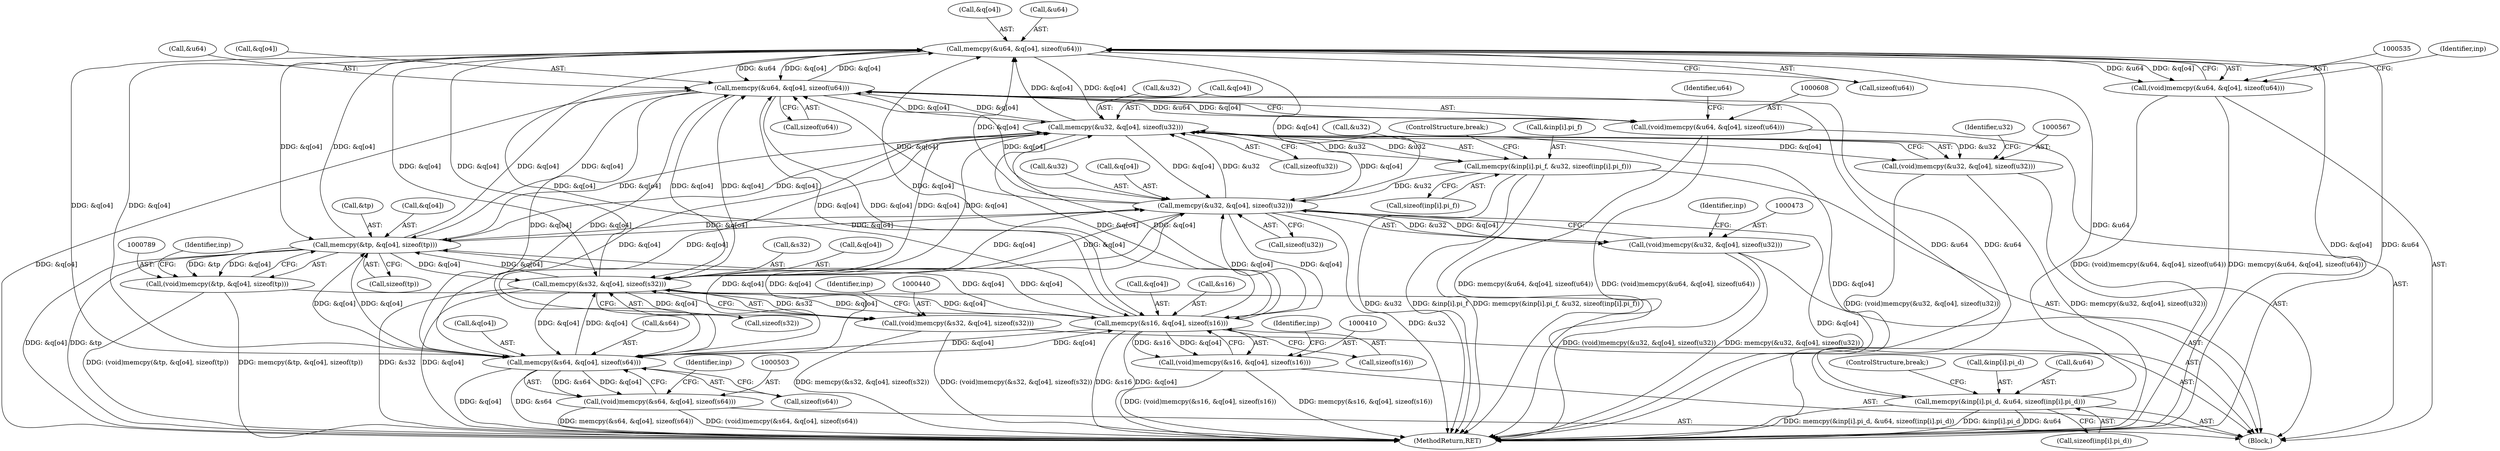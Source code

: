 digraph "0_file_1aec04dbf8a24b8a6ba64c4f74efa0628e36db0b@API" {
"1000536" [label="(Call,memcpy(&u64, &q[o4], sizeof(u64)))"];
"1000624" [label="(Call,memcpy(&inp[i].pi_d, &u64, sizeof(inp[i].pi_d)))"];
"1000609" [label="(Call,memcpy(&u64, &q[o4], sizeof(u64)))"];
"1000536" [label="(Call,memcpy(&u64, &q[o4], sizeof(u64)))"];
"1000568" [label="(Call,memcpy(&u32, &q[o4], sizeof(u32)))"];
"1000581" [label="(Call,memcpy(&inp[i].pi_f, &u32, sizeof(inp[i].pi_f)))"];
"1000474" [label="(Call,memcpy(&u32, &q[o4], sizeof(u32)))"];
"1000790" [label="(Call,memcpy(&tp, &q[o4], sizeof(tp)))"];
"1000504" [label="(Call,memcpy(&s64, &q[o4], sizeof(s64)))"];
"1000411" [label="(Call,memcpy(&s16, &q[o4], sizeof(s16)))"];
"1000441" [label="(Call,memcpy(&s32, &q[o4], sizeof(s32)))"];
"1000409" [label="(Call,(void)memcpy(&s16, &q[o4], sizeof(s16)))"];
"1000439" [label="(Call,(void)memcpy(&s32, &q[o4], sizeof(s32)))"];
"1000472" [label="(Call,(void)memcpy(&u32, &q[o4], sizeof(u32)))"];
"1000502" [label="(Call,(void)memcpy(&s64, &q[o4], sizeof(s64)))"];
"1000534" [label="(Call,(void)memcpy(&u64, &q[o4], sizeof(u64)))"];
"1000566" [label="(Call,(void)memcpy(&u32, &q[o4], sizeof(u32)))"];
"1000607" [label="(Call,(void)memcpy(&u64, &q[o4], sizeof(u64)))"];
"1000788" [label="(Call,(void)memcpy(&tp, &q[o4], sizeof(tp)))"];
"1000841" [label="(MethodReturn,RET)"];
"1000439" [label="(Call,(void)memcpy(&s32, &q[o4], sizeof(s32)))"];
"1000539" [label="(Call,&q[o4])"];
"1000504" [label="(Call,memcpy(&s64, &q[o4], sizeof(s64)))"];
"1000448" [label="(Call,sizeof(s32))"];
"1000442" [label="(Call,&s32)"];
"1000590" [label="(Call,sizeof(inp[i].pi_f))"];
"1000581" [label="(Call,memcpy(&inp[i].pi_f, &u32, sizeof(inp[i].pi_f)))"];
"1000537" [label="(Call,&u64)"];
"1000797" [label="(Call,sizeof(tp))"];
"1000612" [label="(Call,&q[o4])"];
"1000444" [label="(Call,&q[o4])"];
"1000453" [label="(Identifier,inp)"];
"1000414" [label="(Call,&q[o4])"];
"1000534" [label="(Call,(void)memcpy(&u64, &q[o4], sizeof(u64)))"];
"1000475" [label="(Call,&u32)"];
"1000790" [label="(Call,memcpy(&tp, &q[o4], sizeof(tp)))"];
"1000639" [label="(ControlStructure,break;)"];
"1000481" [label="(Call,sizeof(u32))"];
"1000409" [label="(Call,(void)memcpy(&s16, &q[o4], sizeof(s16)))"];
"1000412" [label="(Call,&s16)"];
"1000609" [label="(Call,memcpy(&u64, &q[o4], sizeof(u64)))"];
"1000625" [label="(Call,&inp[i].pi_d)"];
"1000472" [label="(Call,(void)memcpy(&u32, &q[o4], sizeof(u32)))"];
"1000516" [label="(Identifier,inp)"];
"1000486" [label="(Identifier,inp)"];
"1000616" [label="(Call,sizeof(u64))"];
"1000505" [label="(Call,&s64)"];
"1000536" [label="(Call,memcpy(&u64, &q[o4], sizeof(u64)))"];
"1000441" [label="(Call,memcpy(&s32, &q[o4], sizeof(s32)))"];
"1000395" [label="(Block,)"];
"1000507" [label="(Call,&q[o4])"];
"1000610" [label="(Call,&u64)"];
"1000477" [label="(Call,&q[o4])"];
"1000791" [label="(Call,&tp)"];
"1000423" [label="(Identifier,inp)"];
"1000588" [label="(Call,&u32)"];
"1000607" [label="(Call,(void)memcpy(&u64, &q[o4], sizeof(u64)))"];
"1000502" [label="(Call,(void)memcpy(&s64, &q[o4], sizeof(s64)))"];
"1000411" [label="(Call,memcpy(&s16, &q[o4], sizeof(s16)))"];
"1000596" [label="(ControlStructure,break;)"];
"1000511" [label="(Call,sizeof(s64))"];
"1000548" [label="(Identifier,inp)"];
"1000474" [label="(Call,memcpy(&u32, &q[o4], sizeof(u32)))"];
"1000418" [label="(Call,sizeof(s16))"];
"1000578" [label="(Identifier,u32)"];
"1000788" [label="(Call,(void)memcpy(&tp, &q[o4], sizeof(tp)))"];
"1000619" [label="(Identifier,u64)"];
"1000802" [label="(Identifier,inp)"];
"1000582" [label="(Call,&inp[i].pi_f)"];
"1000566" [label="(Call,(void)memcpy(&u32, &q[o4], sizeof(u32)))"];
"1000575" [label="(Call,sizeof(u32))"];
"1000624" [label="(Call,memcpy(&inp[i].pi_d, &u64, sizeof(inp[i].pi_d)))"];
"1000569" [label="(Call,&u32)"];
"1000633" [label="(Call,sizeof(inp[i].pi_d))"];
"1000543" [label="(Call,sizeof(u64))"];
"1000571" [label="(Call,&q[o4])"];
"1000793" [label="(Call,&q[o4])"];
"1000631" [label="(Call,&u64)"];
"1000568" [label="(Call,memcpy(&u32, &q[o4], sizeof(u32)))"];
"1000536" -> "1000534"  [label="AST: "];
"1000536" -> "1000543"  [label="CFG: "];
"1000537" -> "1000536"  [label="AST: "];
"1000539" -> "1000536"  [label="AST: "];
"1000543" -> "1000536"  [label="AST: "];
"1000534" -> "1000536"  [label="CFG: "];
"1000536" -> "1000841"  [label="DDG: &q[o4]"];
"1000536" -> "1000841"  [label="DDG: &u64"];
"1000536" -> "1000411"  [label="DDG: &q[o4]"];
"1000536" -> "1000441"  [label="DDG: &q[o4]"];
"1000536" -> "1000474"  [label="DDG: &q[o4]"];
"1000536" -> "1000504"  [label="DDG: &q[o4]"];
"1000536" -> "1000534"  [label="DDG: &u64"];
"1000536" -> "1000534"  [label="DDG: &q[o4]"];
"1000624" -> "1000536"  [label="DDG: &u64"];
"1000568" -> "1000536"  [label="DDG: &q[o4]"];
"1000790" -> "1000536"  [label="DDG: &q[o4]"];
"1000504" -> "1000536"  [label="DDG: &q[o4]"];
"1000411" -> "1000536"  [label="DDG: &q[o4]"];
"1000474" -> "1000536"  [label="DDG: &q[o4]"];
"1000609" -> "1000536"  [label="DDG: &q[o4]"];
"1000441" -> "1000536"  [label="DDG: &q[o4]"];
"1000536" -> "1000568"  [label="DDG: &q[o4]"];
"1000536" -> "1000609"  [label="DDG: &u64"];
"1000536" -> "1000609"  [label="DDG: &q[o4]"];
"1000536" -> "1000790"  [label="DDG: &q[o4]"];
"1000624" -> "1000395"  [label="AST: "];
"1000624" -> "1000633"  [label="CFG: "];
"1000625" -> "1000624"  [label="AST: "];
"1000631" -> "1000624"  [label="AST: "];
"1000633" -> "1000624"  [label="AST: "];
"1000639" -> "1000624"  [label="CFG: "];
"1000624" -> "1000841"  [label="DDG: &u64"];
"1000624" -> "1000841"  [label="DDG: memcpy(&inp[i].pi_d, &u64, sizeof(inp[i].pi_d))"];
"1000624" -> "1000841"  [label="DDG: &inp[i].pi_d"];
"1000624" -> "1000609"  [label="DDG: &u64"];
"1000609" -> "1000624"  [label="DDG: &u64"];
"1000609" -> "1000607"  [label="AST: "];
"1000609" -> "1000616"  [label="CFG: "];
"1000610" -> "1000609"  [label="AST: "];
"1000612" -> "1000609"  [label="AST: "];
"1000616" -> "1000609"  [label="AST: "];
"1000607" -> "1000609"  [label="CFG: "];
"1000609" -> "1000841"  [label="DDG: &q[o4]"];
"1000609" -> "1000411"  [label="DDG: &q[o4]"];
"1000609" -> "1000441"  [label="DDG: &q[o4]"];
"1000609" -> "1000474"  [label="DDG: &q[o4]"];
"1000609" -> "1000504"  [label="DDG: &q[o4]"];
"1000609" -> "1000568"  [label="DDG: &q[o4]"];
"1000609" -> "1000607"  [label="DDG: &u64"];
"1000609" -> "1000607"  [label="DDG: &q[o4]"];
"1000568" -> "1000609"  [label="DDG: &q[o4]"];
"1000790" -> "1000609"  [label="DDG: &q[o4]"];
"1000504" -> "1000609"  [label="DDG: &q[o4]"];
"1000411" -> "1000609"  [label="DDG: &q[o4]"];
"1000474" -> "1000609"  [label="DDG: &q[o4]"];
"1000441" -> "1000609"  [label="DDG: &q[o4]"];
"1000609" -> "1000790"  [label="DDG: &q[o4]"];
"1000568" -> "1000566"  [label="AST: "];
"1000568" -> "1000575"  [label="CFG: "];
"1000569" -> "1000568"  [label="AST: "];
"1000571" -> "1000568"  [label="AST: "];
"1000575" -> "1000568"  [label="AST: "];
"1000566" -> "1000568"  [label="CFG: "];
"1000568" -> "1000841"  [label="DDG: &q[o4]"];
"1000568" -> "1000411"  [label="DDG: &q[o4]"];
"1000568" -> "1000441"  [label="DDG: &q[o4]"];
"1000568" -> "1000474"  [label="DDG: &q[o4]"];
"1000568" -> "1000504"  [label="DDG: &q[o4]"];
"1000568" -> "1000566"  [label="DDG: &u32"];
"1000568" -> "1000566"  [label="DDG: &q[o4]"];
"1000581" -> "1000568"  [label="DDG: &u32"];
"1000474" -> "1000568"  [label="DDG: &u32"];
"1000474" -> "1000568"  [label="DDG: &q[o4]"];
"1000790" -> "1000568"  [label="DDG: &q[o4]"];
"1000504" -> "1000568"  [label="DDG: &q[o4]"];
"1000411" -> "1000568"  [label="DDG: &q[o4]"];
"1000441" -> "1000568"  [label="DDG: &q[o4]"];
"1000568" -> "1000581"  [label="DDG: &u32"];
"1000568" -> "1000790"  [label="DDG: &q[o4]"];
"1000581" -> "1000395"  [label="AST: "];
"1000581" -> "1000590"  [label="CFG: "];
"1000582" -> "1000581"  [label="AST: "];
"1000588" -> "1000581"  [label="AST: "];
"1000590" -> "1000581"  [label="AST: "];
"1000596" -> "1000581"  [label="CFG: "];
"1000581" -> "1000841"  [label="DDG: &u32"];
"1000581" -> "1000841"  [label="DDG: &inp[i].pi_f"];
"1000581" -> "1000841"  [label="DDG: memcpy(&inp[i].pi_f, &u32, sizeof(inp[i].pi_f))"];
"1000581" -> "1000474"  [label="DDG: &u32"];
"1000474" -> "1000472"  [label="AST: "];
"1000474" -> "1000481"  [label="CFG: "];
"1000475" -> "1000474"  [label="AST: "];
"1000477" -> "1000474"  [label="AST: "];
"1000481" -> "1000474"  [label="AST: "];
"1000472" -> "1000474"  [label="CFG: "];
"1000474" -> "1000841"  [label="DDG: &q[o4]"];
"1000474" -> "1000841"  [label="DDG: &u32"];
"1000474" -> "1000411"  [label="DDG: &q[o4]"];
"1000474" -> "1000441"  [label="DDG: &q[o4]"];
"1000474" -> "1000472"  [label="DDG: &u32"];
"1000474" -> "1000472"  [label="DDG: &q[o4]"];
"1000790" -> "1000474"  [label="DDG: &q[o4]"];
"1000504" -> "1000474"  [label="DDG: &q[o4]"];
"1000411" -> "1000474"  [label="DDG: &q[o4]"];
"1000441" -> "1000474"  [label="DDG: &q[o4]"];
"1000474" -> "1000504"  [label="DDG: &q[o4]"];
"1000474" -> "1000790"  [label="DDG: &q[o4]"];
"1000790" -> "1000788"  [label="AST: "];
"1000790" -> "1000797"  [label="CFG: "];
"1000791" -> "1000790"  [label="AST: "];
"1000793" -> "1000790"  [label="AST: "];
"1000797" -> "1000790"  [label="AST: "];
"1000788" -> "1000790"  [label="CFG: "];
"1000790" -> "1000841"  [label="DDG: &tp"];
"1000790" -> "1000841"  [label="DDG: &q[o4]"];
"1000790" -> "1000411"  [label="DDG: &q[o4]"];
"1000790" -> "1000441"  [label="DDG: &q[o4]"];
"1000790" -> "1000504"  [label="DDG: &q[o4]"];
"1000790" -> "1000788"  [label="DDG: &tp"];
"1000790" -> "1000788"  [label="DDG: &q[o4]"];
"1000504" -> "1000790"  [label="DDG: &q[o4]"];
"1000411" -> "1000790"  [label="DDG: &q[o4]"];
"1000441" -> "1000790"  [label="DDG: &q[o4]"];
"1000504" -> "1000502"  [label="AST: "];
"1000504" -> "1000511"  [label="CFG: "];
"1000505" -> "1000504"  [label="AST: "];
"1000507" -> "1000504"  [label="AST: "];
"1000511" -> "1000504"  [label="AST: "];
"1000502" -> "1000504"  [label="CFG: "];
"1000504" -> "1000841"  [label="DDG: &q[o4]"];
"1000504" -> "1000841"  [label="DDG: &s64"];
"1000504" -> "1000411"  [label="DDG: &q[o4]"];
"1000504" -> "1000441"  [label="DDG: &q[o4]"];
"1000504" -> "1000502"  [label="DDG: &s64"];
"1000504" -> "1000502"  [label="DDG: &q[o4]"];
"1000411" -> "1000504"  [label="DDG: &q[o4]"];
"1000441" -> "1000504"  [label="DDG: &q[o4]"];
"1000411" -> "1000409"  [label="AST: "];
"1000411" -> "1000418"  [label="CFG: "];
"1000412" -> "1000411"  [label="AST: "];
"1000414" -> "1000411"  [label="AST: "];
"1000418" -> "1000411"  [label="AST: "];
"1000409" -> "1000411"  [label="CFG: "];
"1000411" -> "1000841"  [label="DDG: &s16"];
"1000411" -> "1000841"  [label="DDG: &q[o4]"];
"1000411" -> "1000409"  [label="DDG: &s16"];
"1000411" -> "1000409"  [label="DDG: &q[o4]"];
"1000441" -> "1000411"  [label="DDG: &q[o4]"];
"1000411" -> "1000441"  [label="DDG: &q[o4]"];
"1000441" -> "1000439"  [label="AST: "];
"1000441" -> "1000448"  [label="CFG: "];
"1000442" -> "1000441"  [label="AST: "];
"1000444" -> "1000441"  [label="AST: "];
"1000448" -> "1000441"  [label="AST: "];
"1000439" -> "1000441"  [label="CFG: "];
"1000441" -> "1000841"  [label="DDG: &s32"];
"1000441" -> "1000841"  [label="DDG: &q[o4]"];
"1000441" -> "1000439"  [label="DDG: &s32"];
"1000441" -> "1000439"  [label="DDG: &q[o4]"];
"1000409" -> "1000395"  [label="AST: "];
"1000410" -> "1000409"  [label="AST: "];
"1000423" -> "1000409"  [label="CFG: "];
"1000409" -> "1000841"  [label="DDG: memcpy(&s16, &q[o4], sizeof(s16))"];
"1000409" -> "1000841"  [label="DDG: (void)memcpy(&s16, &q[o4], sizeof(s16))"];
"1000439" -> "1000395"  [label="AST: "];
"1000440" -> "1000439"  [label="AST: "];
"1000453" -> "1000439"  [label="CFG: "];
"1000439" -> "1000841"  [label="DDG: memcpy(&s32, &q[o4], sizeof(s32))"];
"1000439" -> "1000841"  [label="DDG: (void)memcpy(&s32, &q[o4], sizeof(s32))"];
"1000472" -> "1000395"  [label="AST: "];
"1000473" -> "1000472"  [label="AST: "];
"1000486" -> "1000472"  [label="CFG: "];
"1000472" -> "1000841"  [label="DDG: (void)memcpy(&u32, &q[o4], sizeof(u32))"];
"1000472" -> "1000841"  [label="DDG: memcpy(&u32, &q[o4], sizeof(u32))"];
"1000502" -> "1000395"  [label="AST: "];
"1000503" -> "1000502"  [label="AST: "];
"1000516" -> "1000502"  [label="CFG: "];
"1000502" -> "1000841"  [label="DDG: (void)memcpy(&s64, &q[o4], sizeof(s64))"];
"1000502" -> "1000841"  [label="DDG: memcpy(&s64, &q[o4], sizeof(s64))"];
"1000534" -> "1000395"  [label="AST: "];
"1000535" -> "1000534"  [label="AST: "];
"1000548" -> "1000534"  [label="CFG: "];
"1000534" -> "1000841"  [label="DDG: memcpy(&u64, &q[o4], sizeof(u64))"];
"1000534" -> "1000841"  [label="DDG: (void)memcpy(&u64, &q[o4], sizeof(u64))"];
"1000566" -> "1000395"  [label="AST: "];
"1000567" -> "1000566"  [label="AST: "];
"1000578" -> "1000566"  [label="CFG: "];
"1000566" -> "1000841"  [label="DDG: memcpy(&u32, &q[o4], sizeof(u32))"];
"1000566" -> "1000841"  [label="DDG: (void)memcpy(&u32, &q[o4], sizeof(u32))"];
"1000607" -> "1000395"  [label="AST: "];
"1000608" -> "1000607"  [label="AST: "];
"1000619" -> "1000607"  [label="CFG: "];
"1000607" -> "1000841"  [label="DDG: (void)memcpy(&u64, &q[o4], sizeof(u64))"];
"1000607" -> "1000841"  [label="DDG: memcpy(&u64, &q[o4], sizeof(u64))"];
"1000788" -> "1000395"  [label="AST: "];
"1000789" -> "1000788"  [label="AST: "];
"1000802" -> "1000788"  [label="CFG: "];
"1000788" -> "1000841"  [label="DDG: (void)memcpy(&tp, &q[o4], sizeof(tp))"];
"1000788" -> "1000841"  [label="DDG: memcpy(&tp, &q[o4], sizeof(tp))"];
}
